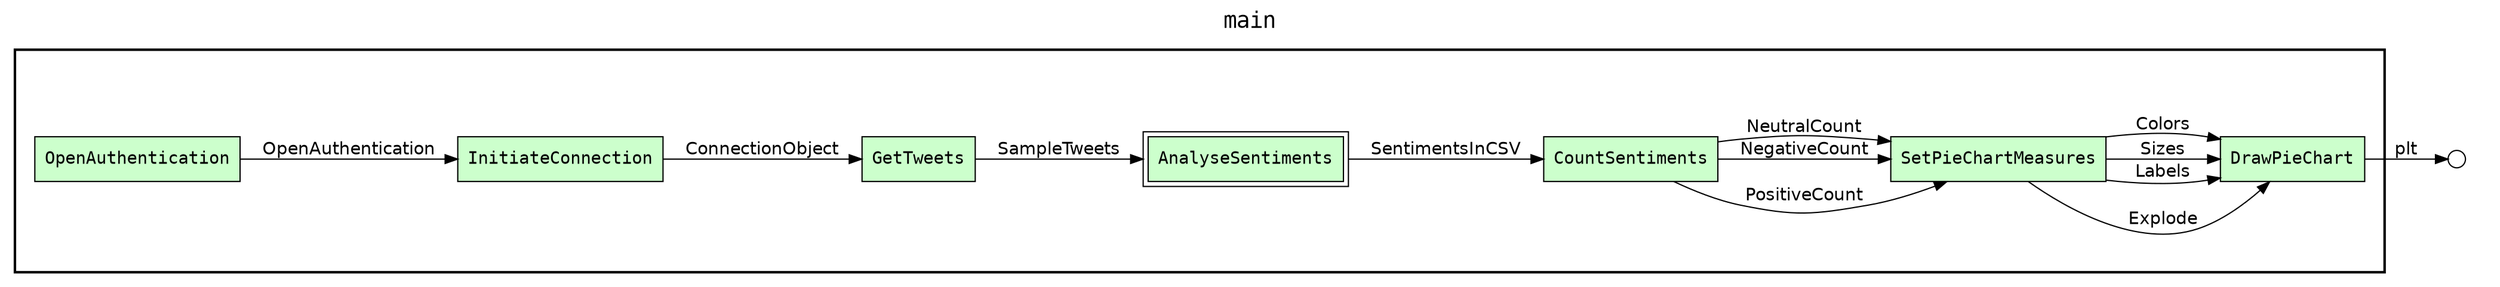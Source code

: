 digraph Workflow {
rankdir=LR
fontname=Courier; fontsize=18; labelloc=t
label=main
subgraph cluster_workflow_box_outer { label=""; color=black; penwidth=2
subgraph cluster_workflow_box_inner { label=""; color=white
node[shape=box style=filled fillcolor="#CCFFCC" peripheries=1 fontname=Courier]
OpenAuthentication
InitiateConnection
GetTweets
CountSentiments
SetPieChartMeasures
DrawPieChart
node[shape=box style=filled fillcolor="#CCFFCC" peripheries=2 fontname=Courier]
AnalyseSentiments
edge[fontname=Helvetica]
OpenAuthentication -> InitiateConnection [label=OpenAuthentication]
InitiateConnection -> GetTweets [label=ConnectionObject]
GetTweets -> AnalyseSentiments [label=SampleTweets]
AnalyseSentiments -> CountSentiments [label=SentimentsInCSV]
CountSentiments -> SetPieChartMeasures [label=PositiveCount]
CountSentiments -> SetPieChartMeasures [label=NegativeCount]
CountSentiments -> SetPieChartMeasures [label=NeutralCount]
SetPieChartMeasures -> DrawPieChart [label=Explode]
SetPieChartMeasures -> DrawPieChart [label=Labels]
SetPieChartMeasures -> DrawPieChart [label=Sizes]
SetPieChartMeasures -> DrawPieChart [label=Colors]
}}
subgraph cluster_input_ports_group_outer { label=""; color=white
subgraph cluster_input_ports_group_inner { label=""; color=white
node[shape=circle style=filled fillcolor="#FFFFFF" peripheries=1 fontname=Courier width=0.2]
}}
subgraph cluster_output_ports_group_outer { label=""; color=white
subgraph cluster_output_ports_group_inner { label=""; color=white
node[shape=circle style=filled fillcolor="#FFFFFF" peripheries=1 fontname=Courier width=0.2]
plt_output_port [label=""]
}}
edge[fontname=Helvetica]
edge[fontname=Helvetica]
DrawPieChart -> plt_output_port [label=plt]
}
